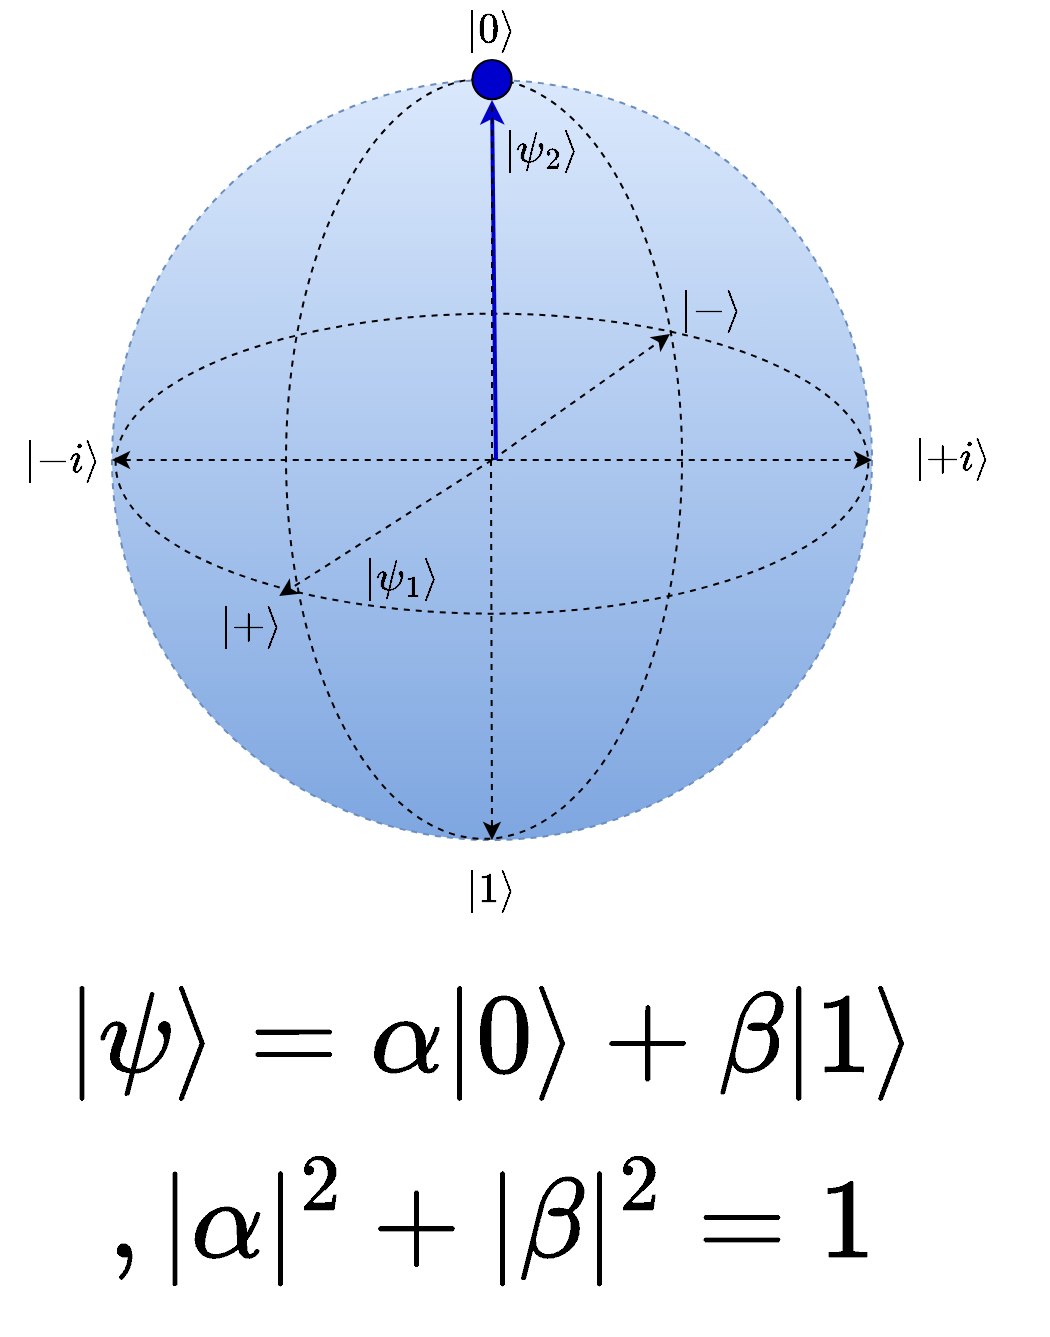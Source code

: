 <mxfile version="24.7.17">
  <diagram name="Page-1" id="rE5m4VAgiYEBy6v4etOH">
    <mxGraphModel dx="1434" dy="843" grid="1" gridSize="10" guides="1" tooltips="1" connect="1" arrows="1" fold="1" page="1" pageScale="1" pageWidth="1169" pageHeight="827" math="1" shadow="0">
      <root>
        <mxCell id="0" />
        <mxCell id="1" parent="0" />
        <mxCell id="bEbIlbEOSaB0dLJhlC57-1" value="&lt;font style=&quot;font-size: 48px;&quot;&gt;$$\ket{\psi} = \alpha\ket{0} + \beta\ket{1}$$&lt;/font&gt;" style="text;html=1;align=center;verticalAlign=middle;whiteSpace=wrap;rounded=0;" vertex="1" parent="1">
          <mxGeometry x="420" y="560" width="380" height="80" as="geometry" />
        </mxCell>
        <mxCell id="bEbIlbEOSaB0dLJhlC57-4" value="&lt;font style=&quot;font-size: 48px;&quot;&gt;$$, |\alpha|^2 + |\beta|^2 = 1$$&lt;/font&gt;" style="text;html=1;align=center;verticalAlign=middle;whiteSpace=wrap;rounded=0;" vertex="1" parent="1">
          <mxGeometry x="420.01" y="650" width="380" height="80" as="geometry" />
        </mxCell>
        <mxCell id="bEbIlbEOSaB0dLJhlC57-8" value="" style="ellipse;whiteSpace=wrap;html=1;aspect=fixed;fillColor=#dae8fc;dashed=1;strokeWidth=1;strokeColor=#6c8ebf;gradientColor=#7ea6e0;" vertex="1" parent="1">
          <mxGeometry x="420" y="120.0" width="380" height="380" as="geometry" />
        </mxCell>
        <mxCell id="bEbIlbEOSaB0dLJhlC57-9" value="" style="ellipse;whiteSpace=wrap;html=1;rotation=-90;fillColor=none;dashed=1" vertex="1" parent="1">
          <mxGeometry x="415.98" y="210.39" width="380.08" height="198" as="geometry" />
        </mxCell>
        <mxCell id="bEbIlbEOSaB0dLJhlC57-10" value="" style="ellipse;whiteSpace=wrap;html=1;rotation=90;direction=south;fillColor=none;dashed=1" vertex="1" parent="1">
          <mxGeometry x="535" y="123.68" width="150" height="376.32" as="geometry" />
        </mxCell>
        <mxCell id="bEbIlbEOSaB0dLJhlC57-11" value="" style="endArrow=classic;html=1;rounded=0;entryX=0.5;entryY=0;entryDx=0;entryDy=0;fillColor=none;dashed=1" edge="1" parent="1" source="bEbIlbEOSaB0dLJhlC57-25" target="bEbIlbEOSaB0dLJhlC57-8">
          <mxGeometry width="50" height="50" relative="1" as="geometry">
            <mxPoint x="610" y="310" as="sourcePoint" />
            <mxPoint x="640" y="310" as="targetPoint" />
          </mxGeometry>
        </mxCell>
        <mxCell id="bEbIlbEOSaB0dLJhlC57-12" value="" style="endArrow=classic;html=1;rounded=0;entryX=0.5;entryY=1;entryDx=0;entryDy=0;fillColor=none;dashed=1" edge="1" parent="1" target="bEbIlbEOSaB0dLJhlC57-8">
          <mxGeometry width="50" height="50" relative="1" as="geometry">
            <mxPoint x="609.5" y="310" as="sourcePoint" />
            <mxPoint x="609.5" y="120.0" as="targetPoint" />
          </mxGeometry>
        </mxCell>
        <mxCell id="bEbIlbEOSaB0dLJhlC57-13" value="" style="endArrow=classic;startArrow=classic;html=1;rounded=0;entryX=1;entryY=0.5;entryDx=0;entryDy=0;exitX=0;exitY=0.5;exitDx=0;exitDy=0;fillColor=none;dashed=1" edge="1" parent="1" source="bEbIlbEOSaB0dLJhlC57-8" target="bEbIlbEOSaB0dLJhlC57-8">
          <mxGeometry width="50" height="50" relative="1" as="geometry">
            <mxPoint x="590" y="360" as="sourcePoint" />
            <mxPoint x="640" y="310" as="targetPoint" />
          </mxGeometry>
        </mxCell>
        <mxCell id="bEbIlbEOSaB0dLJhlC57-14" value="&lt;span style=&quot;font-size: 18px;&quot;&gt;$$\ket{0}$$&lt;/span&gt;" style="text;html=1;align=center;verticalAlign=middle;whiteSpace=wrap;rounded=0;" vertex="1" parent="1">
          <mxGeometry x="580" y="80.0" width="60" height="30" as="geometry" />
        </mxCell>
        <mxCell id="bEbIlbEOSaB0dLJhlC57-15" value="&lt;span style=&quot;font-size: 18px;&quot;&gt;$$\ket{1}$$&lt;/span&gt;" style="text;html=1;align=center;verticalAlign=middle;whiteSpace=wrap;rounded=0;" vertex="1" parent="1">
          <mxGeometry x="580" y="510" width="60" height="30" as="geometry" />
        </mxCell>
        <mxCell id="bEbIlbEOSaB0dLJhlC57-16" value="&lt;span style=&quot;font-size: 18px;&quot;&gt;$$\ket{+}$$&lt;/span&gt;" style="text;html=1;align=center;verticalAlign=middle;whiteSpace=wrap;rounded=0;" vertex="1" parent="1">
          <mxGeometry x="460" y="378.39" width="60" height="30" as="geometry" />
        </mxCell>
        <mxCell id="bEbIlbEOSaB0dLJhlC57-17" value="&lt;span style=&quot;font-size: 18px;&quot;&gt;$$\ket{-}$$&lt;/span&gt;" style="text;html=1;align=center;verticalAlign=middle;whiteSpace=wrap;rounded=0;" vertex="1" parent="1">
          <mxGeometry x="690" y="220.0" width="60" height="30" as="geometry" />
        </mxCell>
        <mxCell id="bEbIlbEOSaB0dLJhlC57-18" value="&lt;span style=&quot;font-size: 18px;&quot;&gt;$$\ket{+i}$$&lt;/span&gt;" style="text;html=1;align=center;verticalAlign=middle;whiteSpace=wrap;rounded=0;" vertex="1" parent="1">
          <mxGeometry x="810" y="294.39" width="60" height="30" as="geometry" />
        </mxCell>
        <mxCell id="bEbIlbEOSaB0dLJhlC57-19" value="&lt;span style=&quot;font-size: 18px;&quot;&gt;$$\ket{-i}$$&lt;/span&gt;" style="text;html=1;align=center;verticalAlign=middle;whiteSpace=wrap;rounded=0;" vertex="1" parent="1">
          <mxGeometry x="380" y="295" width="30" height="30" as="geometry" />
        </mxCell>
        <mxCell id="bEbIlbEOSaB0dLJhlC57-20" value="&lt;font style=&quot;font-size: 18px;&quot;&gt;$$\ket{\psi_1}$$&lt;/font&gt;" style="text;html=1;align=center;verticalAlign=middle;whiteSpace=wrap;rounded=0;" vertex="1" parent="1">
          <mxGeometry x="540" y="353.61" width="50" height="30" as="geometry" />
        </mxCell>
        <mxCell id="bEbIlbEOSaB0dLJhlC57-21" value="" style="endArrow=classic;startArrow=none;html=1;rounded=0;entryX=0.263;entryY=0.932;entryDx=0;entryDy=0;entryPerimeter=0;fillColor=none;dashed=1" edge="1" parent="1">
          <mxGeometry width="50" height="50" relative="1" as="geometry">
            <mxPoint x="610" y="310" as="sourcePoint" />
            <mxPoint x="699" y="247.0" as="targetPoint" />
          </mxGeometry>
        </mxCell>
        <mxCell id="bEbIlbEOSaB0dLJhlC57-22" value="" style="endArrow=classic;html=1;rounded=0;strokeWidth=2;strokeColor=#0000CC;fillColor=#CC0000;" edge="1" parent="1">
          <mxGeometry width="50" height="50" relative="1" as="geometry">
            <mxPoint x="612" y="310" as="sourcePoint" />
            <mxPoint x="610" y="130.0" as="targetPoint" />
          </mxGeometry>
        </mxCell>
        <mxCell id="bEbIlbEOSaB0dLJhlC57-23" value="&lt;font style=&quot;font-size: 18px;&quot;&gt;$$\ket{\psi_2}$$&lt;/font&gt;" style="text;html=1;align=center;verticalAlign=middle;whiteSpace=wrap;rounded=0;" vertex="1" parent="1">
          <mxGeometry x="610" y="140.0" width="50" height="30" as="geometry" />
        </mxCell>
        <mxCell id="bEbIlbEOSaB0dLJhlC57-24" value="" style="endArrow=classic;html=1;rounded=0;entryX=0.5;entryY=0;entryDx=0;entryDy=0;fillColor=none;dashed=1" edge="1" parent="1" target="bEbIlbEOSaB0dLJhlC57-25">
          <mxGeometry width="50" height="50" relative="1" as="geometry">
            <mxPoint x="610" y="310" as="sourcePoint" />
            <mxPoint x="610" y="120.0" as="targetPoint" />
          </mxGeometry>
        </mxCell>
        <mxCell id="bEbIlbEOSaB0dLJhlC57-25" value="" style="ellipse;whiteSpace=wrap;html=1;aspect=fixed;fillColor=#0000CC;" vertex="1" parent="1">
          <mxGeometry x="600.2" y="110.0" width="19.61" height="19.61" as="geometry" />
        </mxCell>
        <mxCell id="bEbIlbEOSaB0dLJhlC57-42" value="" style="endArrow=classic;startArrow=none;html=1;rounded=0;entryX=0.184;entryY=0.711;entryDx=0;entryDy=0;entryPerimeter=0;fillColor=none;dashed=1" edge="1" parent="1">
          <mxGeometry width="50" height="50" relative="1" as="geometry">
            <mxPoint x="610" y="310" as="sourcePoint" />
            <mxPoint x="503.608" y="377.943" as="targetPoint" />
          </mxGeometry>
        </mxCell>
      </root>
    </mxGraphModel>
  </diagram>
</mxfile>
